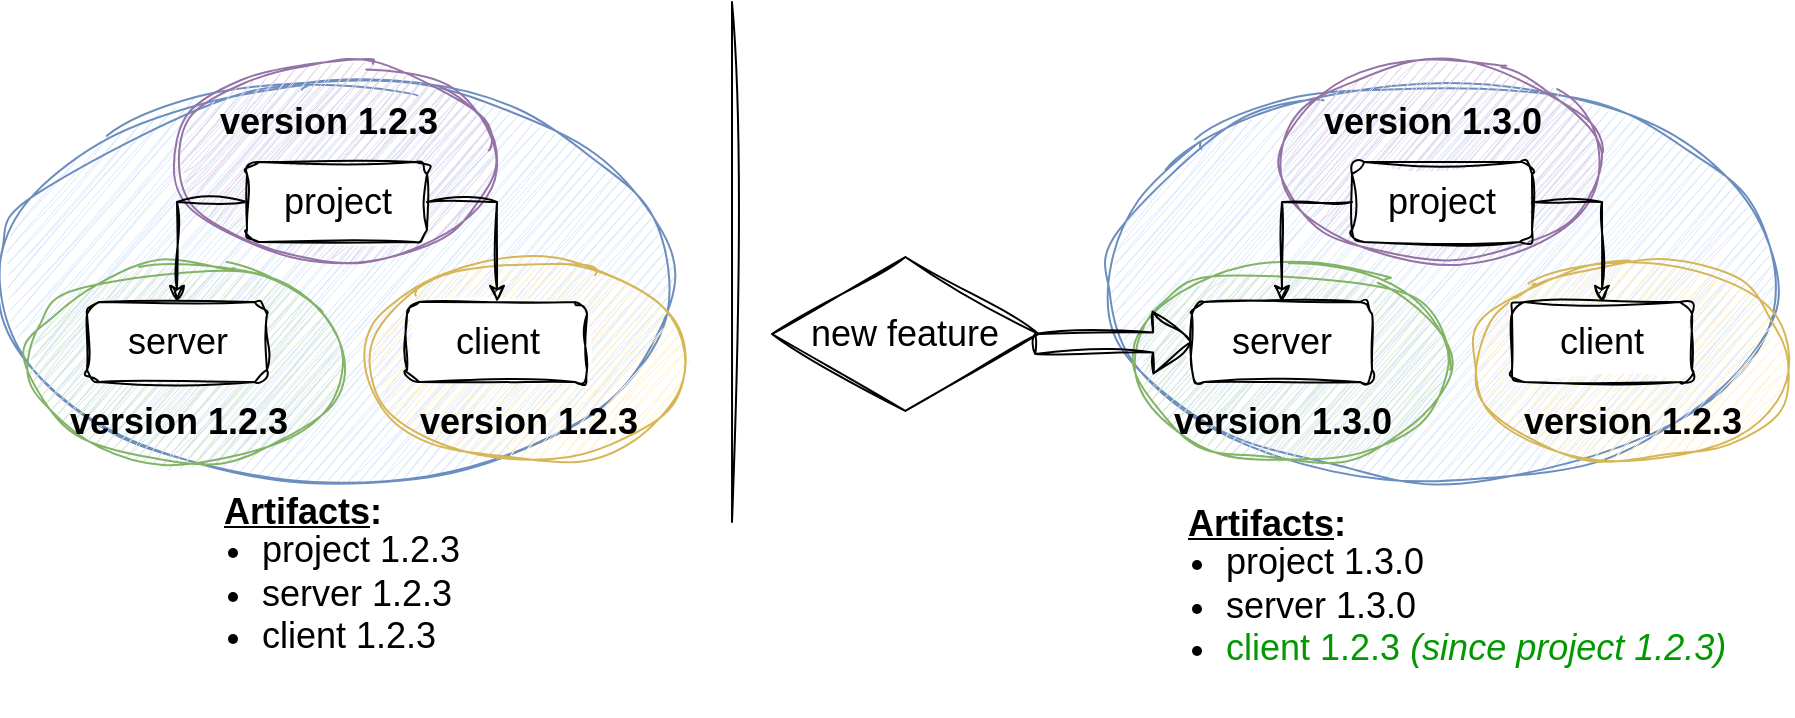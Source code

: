 <mxfile version="24.2.2" type="device">
  <diagram name="Page-1" id="6bdgxWif7orxaYUU16MI">
    <mxGraphModel dx="2039" dy="919" grid="0" gridSize="10" guides="1" tooltips="1" connect="1" arrows="1" fold="1" page="0" pageScale="1" pageWidth="850" pageHeight="1100" math="0" shadow="0">
      <root>
        <mxCell id="0" />
        <mxCell id="1" parent="0" />
        <mxCell id="o3fK-S1af2w00dByT0cn-7" value="" style="ellipse;whiteSpace=wrap;html=1;fillColor=#dae8fc;strokeColor=#6c8ebf;sketch=1;curveFitting=1;jiggle=2;" parent="1" vertex="1">
          <mxGeometry x="127.5" y="90" width="335" height="200" as="geometry" />
        </mxCell>
        <mxCell id="o3fK-S1af2w00dByT0cn-11" value="" style="ellipse;whiteSpace=wrap;html=1;fillColor=#e1d5e7;strokeColor=#9673a6;sketch=1;curveFitting=1;jiggle=2;" parent="1" vertex="1">
          <mxGeometry x="215" y="80" width="160" height="100" as="geometry" />
        </mxCell>
        <mxCell id="o3fK-S1af2w00dByT0cn-10" value="" style="ellipse;whiteSpace=wrap;html=1;fillColor=#fff2cc;strokeColor=#d6b656;sketch=1;curveFitting=1;jiggle=2;" parent="1" vertex="1">
          <mxGeometry x="310" y="180" width="160" height="100" as="geometry" />
        </mxCell>
        <mxCell id="o3fK-S1af2w00dByT0cn-9" value="" style="ellipse;whiteSpace=wrap;html=1;fillColor=#d5e8d4;strokeColor=#82b366;sketch=1;curveFitting=1;jiggle=2;" parent="1" vertex="1">
          <mxGeometry x="140" y="180" width="160" height="100" as="geometry" />
        </mxCell>
        <mxCell id="o3fK-S1af2w00dByT0cn-4" style="edgeStyle=orthogonalEdgeStyle;rounded=0;orthogonalLoop=1;jettySize=auto;html=1;exitX=0;exitY=0.5;exitDx=0;exitDy=0;entryX=0.5;entryY=0;entryDx=0;entryDy=0;sketch=1;curveFitting=1;jiggle=2;" parent="1" source="o3fK-S1af2w00dByT0cn-1" target="o3fK-S1af2w00dByT0cn-2" edge="1">
          <mxGeometry relative="1" as="geometry" />
        </mxCell>
        <mxCell id="o3fK-S1af2w00dByT0cn-1" value="&lt;font style=&quot;font-size: 18px;&quot;&gt;project&lt;/font&gt;" style="rounded=1;whiteSpace=wrap;html=1;sketch=1;curveFitting=1;jiggle=2;" parent="1" vertex="1">
          <mxGeometry x="250" y="130" width="90" height="40" as="geometry" />
        </mxCell>
        <mxCell id="o3fK-S1af2w00dByT0cn-2" value="&lt;font style=&quot;font-size: 18px;&quot;&gt;server&lt;/font&gt;" style="rounded=1;whiteSpace=wrap;html=1;sketch=1;curveFitting=1;jiggle=2;" parent="1" vertex="1">
          <mxGeometry x="170" y="200" width="90" height="40" as="geometry" />
        </mxCell>
        <mxCell id="o3fK-S1af2w00dByT0cn-3" value="&lt;font style=&quot;font-size: 18px;&quot;&gt;client&lt;/font&gt;" style="rounded=1;whiteSpace=wrap;html=1;sketch=1;curveFitting=1;jiggle=2;" parent="1" vertex="1">
          <mxGeometry x="330" y="200" width="90" height="40" as="geometry" />
        </mxCell>
        <mxCell id="o3fK-S1af2w00dByT0cn-5" style="edgeStyle=orthogonalEdgeStyle;rounded=0;orthogonalLoop=1;jettySize=auto;html=1;exitX=1;exitY=0.5;exitDx=0;exitDy=0;entryX=0.5;entryY=0;entryDx=0;entryDy=0;sketch=1;curveFitting=1;jiggle=2;" parent="1" source="o3fK-S1af2w00dByT0cn-1" target="o3fK-S1af2w00dByT0cn-3" edge="1">
          <mxGeometry relative="1" as="geometry">
            <mxPoint x="440" y="150" as="targetPoint" />
          </mxGeometry>
        </mxCell>
        <mxCell id="o3fK-S1af2w00dByT0cn-8" value="version 1.3.0" style="text;strokeColor=none;fillColor=none;html=1;fontSize=18;fontStyle=1;verticalAlign=middle;align=center;sketch=1;curveFitting=1;jiggle=2;" parent="1" vertex="1">
          <mxGeometry x="240" y="90" width="100" height="40" as="geometry" />
        </mxCell>
        <mxCell id="o3fK-S1af2w00dByT0cn-12" value="version 1.3.0" style="text;strokeColor=none;fillColor=none;html=1;fontSize=18;fontStyle=1;verticalAlign=middle;align=center;sketch=1;curveFitting=1;jiggle=2;" parent="1" vertex="1">
          <mxGeometry x="165" y="240" width="100" height="40" as="geometry" />
        </mxCell>
        <mxCell id="o3fK-S1af2w00dByT0cn-13" value="version 1.2.3" style="text;strokeColor=none;fillColor=none;html=1;fontSize=18;fontStyle=1;verticalAlign=middle;align=center;sketch=1;curveFitting=1;jiggle=2;" parent="1" vertex="1">
          <mxGeometry x="340" y="240" width="100" height="40" as="geometry" />
        </mxCell>
        <mxCell id="o3fK-S1af2w00dByT0cn-18" value="&lt;font style=&quot;font-size: 18px;&quot;&gt;new feature&lt;/font&gt;" style="html=1;whiteSpace=wrap;aspect=fixed;shape=isoRectangle;sketch=1;curveFitting=1;jiggle=2;" parent="1" vertex="1">
          <mxGeometry x="-40.0" y="176" width="133.33" height="80" as="geometry" />
        </mxCell>
        <mxCell id="o3fK-S1af2w00dByT0cn-19" value="" style="shape=flexArrow;endArrow=classic;html=1;rounded=0;exitX=0.983;exitY=0.563;exitDx=0;exitDy=0;exitPerimeter=0;entryX=0;entryY=0.5;entryDx=0;entryDy=0;sketch=1;curveFitting=1;jiggle=2;" parent="1" source="o3fK-S1af2w00dByT0cn-18" target="o3fK-S1af2w00dByT0cn-2" edge="1">
          <mxGeometry width="50" height="50" relative="1" as="geometry">
            <mxPoint x="400" y="490" as="sourcePoint" />
            <mxPoint x="450" y="440" as="targetPoint" />
          </mxGeometry>
        </mxCell>
        <mxCell id="o3fK-S1af2w00dByT0cn-20" value="" style="ellipse;whiteSpace=wrap;html=1;fillColor=#dae8fc;strokeColor=#6c8ebf;sketch=1;curveFitting=1;jiggle=2;" parent="1" vertex="1">
          <mxGeometry x="-425" y="90" width="335" height="200" as="geometry" />
        </mxCell>
        <mxCell id="o3fK-S1af2w00dByT0cn-21" value="" style="ellipse;whiteSpace=wrap;html=1;fillColor=#e1d5e7;strokeColor=#9673a6;sketch=1;curveFitting=1;jiggle=2;" parent="1" vertex="1">
          <mxGeometry x="-337.5" y="80" width="160" height="100" as="geometry" />
        </mxCell>
        <mxCell id="o3fK-S1af2w00dByT0cn-22" value="" style="ellipse;whiteSpace=wrap;html=1;fillColor=#fff2cc;strokeColor=#d6b656;sketch=1;curveFitting=1;jiggle=2;" parent="1" vertex="1">
          <mxGeometry x="-242.5" y="180" width="160" height="100" as="geometry" />
        </mxCell>
        <mxCell id="o3fK-S1af2w00dByT0cn-23" value="" style="ellipse;whiteSpace=wrap;html=1;fillColor=#d5e8d4;strokeColor=#82b366;sketch=1;curveFitting=1;jiggle=2;" parent="1" vertex="1">
          <mxGeometry x="-412.5" y="180" width="160" height="100" as="geometry" />
        </mxCell>
        <mxCell id="o3fK-S1af2w00dByT0cn-24" style="edgeStyle=orthogonalEdgeStyle;rounded=0;orthogonalLoop=1;jettySize=auto;html=1;exitX=0;exitY=0.5;exitDx=0;exitDy=0;entryX=0.5;entryY=0;entryDx=0;entryDy=0;sketch=1;curveFitting=1;jiggle=2;" parent="1" source="o3fK-S1af2w00dByT0cn-25" target="o3fK-S1af2w00dByT0cn-26" edge="1">
          <mxGeometry relative="1" as="geometry" />
        </mxCell>
        <mxCell id="o3fK-S1af2w00dByT0cn-25" value="&lt;font style=&quot;font-size: 18px;&quot;&gt;project&lt;/font&gt;" style="rounded=1;whiteSpace=wrap;html=1;sketch=1;curveFitting=1;jiggle=2;" parent="1" vertex="1">
          <mxGeometry x="-302.5" y="130" width="90" height="40" as="geometry" />
        </mxCell>
        <mxCell id="o3fK-S1af2w00dByT0cn-26" value="&lt;font style=&quot;font-size: 18px;&quot;&gt;server&lt;/font&gt;" style="rounded=1;whiteSpace=wrap;html=1;sketch=1;curveFitting=1;jiggle=2;" parent="1" vertex="1">
          <mxGeometry x="-382.5" y="200" width="90" height="40" as="geometry" />
        </mxCell>
        <mxCell id="o3fK-S1af2w00dByT0cn-27" value="&lt;font style=&quot;font-size: 18px;&quot;&gt;client&lt;/font&gt;" style="rounded=1;whiteSpace=wrap;html=1;sketch=1;curveFitting=1;jiggle=2;" parent="1" vertex="1">
          <mxGeometry x="-222.5" y="200" width="90" height="40" as="geometry" />
        </mxCell>
        <mxCell id="o3fK-S1af2w00dByT0cn-28" style="edgeStyle=orthogonalEdgeStyle;rounded=0;orthogonalLoop=1;jettySize=auto;html=1;exitX=1;exitY=0.5;exitDx=0;exitDy=0;entryX=0.5;entryY=0;entryDx=0;entryDy=0;sketch=1;curveFitting=1;jiggle=2;" parent="1" source="o3fK-S1af2w00dByT0cn-25" target="o3fK-S1af2w00dByT0cn-27" edge="1">
          <mxGeometry relative="1" as="geometry">
            <mxPoint x="-112.5" y="150" as="targetPoint" />
          </mxGeometry>
        </mxCell>
        <mxCell id="o3fK-S1af2w00dByT0cn-29" value="version 1.2.3" style="text;strokeColor=none;fillColor=none;html=1;fontSize=18;fontStyle=1;verticalAlign=middle;align=center;sketch=1;curveFitting=1;jiggle=2;" parent="1" vertex="1">
          <mxGeometry x="-312.5" y="90" width="100" height="40" as="geometry" />
        </mxCell>
        <mxCell id="o3fK-S1af2w00dByT0cn-30" value="version 1.2.3" style="text;strokeColor=none;fillColor=none;html=1;fontSize=18;fontStyle=1;verticalAlign=middle;align=center;sketch=1;curveFitting=1;jiggle=2;" parent="1" vertex="1">
          <mxGeometry x="-387.5" y="240" width="100" height="40" as="geometry" />
        </mxCell>
        <mxCell id="o3fK-S1af2w00dByT0cn-31" value="version 1.2.3" style="text;strokeColor=none;fillColor=none;html=1;fontSize=18;fontStyle=1;verticalAlign=middle;align=center;sketch=1;curveFitting=1;jiggle=2;" parent="1" vertex="1">
          <mxGeometry x="-212.5" y="240" width="100" height="40" as="geometry" />
        </mxCell>
        <mxCell id="o3fK-S1af2w00dByT0cn-34" value="" style="endArrow=none;html=1;rounded=0;sketch=1;curveFitting=1;jiggle=2;" parent="1" edge="1">
          <mxGeometry width="50" height="50" relative="1" as="geometry">
            <mxPoint x="-60" y="310" as="sourcePoint" />
            <mxPoint x="-60" y="50" as="targetPoint" />
          </mxGeometry>
        </mxCell>
        <mxCell id="o3fK-S1af2w00dByT0cn-35" value="&lt;ul style=&quot;font-size: 18px;&quot;&gt;&lt;li style=&quot;font-size: 18px;&quot;&gt;project 1.2.3&lt;/li&gt;&lt;li style=&quot;font-size: 18px;&quot;&gt;server 1.2.3&lt;/li&gt;&lt;li style=&quot;font-size: 18px;&quot;&gt;client 1.2.3&lt;/li&gt;&lt;/ul&gt;" style="text;strokeColor=none;fillColor=none;html=1;whiteSpace=wrap;verticalAlign=middle;overflow=hidden;sketch=1;curveFitting=1;jiggle=2;rounded=0;glass=0;shadow=0;fontSize=18;" parent="1" vertex="1">
          <mxGeometry x="-337.5" y="291" width="165" height="110" as="geometry" />
        </mxCell>
        <mxCell id="o3fK-S1af2w00dByT0cn-36" value="&lt;u&gt;Artifacts&lt;/u&gt;:" style="text;strokeColor=none;fillColor=none;html=1;fontSize=18;fontStyle=1;verticalAlign=middle;align=center;sketch=1;curveFitting=1;jiggle=2;" parent="1" vertex="1">
          <mxGeometry x="-325.5" y="285" width="100" height="40" as="geometry" />
        </mxCell>
        <mxCell id="o3fK-S1af2w00dByT0cn-37" value="&lt;ul style=&quot;font-size: 18px;&quot;&gt;&lt;li style=&quot;font-size: 18px;&quot;&gt;project 1.3.0&lt;/li&gt;&lt;li style=&quot;font-size: 18px;&quot;&gt;server 1.3.0&lt;/li&gt;&lt;li style=&quot;font-size: 18px;&quot;&gt;&lt;font color=&quot;#009900&quot;&gt;client 1.2.3 &lt;i style=&quot;&quot;&gt;(since project 1.2.3)&lt;/i&gt;&lt;/font&gt;&lt;/li&gt;&lt;/ul&gt;" style="text;strokeColor=none;fillColor=none;html=1;whiteSpace=wrap;verticalAlign=middle;overflow=hidden;sketch=1;curveFitting=1;jiggle=2;rounded=0;glass=0;shadow=0;fontSize=18;" parent="1" vertex="1">
          <mxGeometry x="145" y="297" width="300" height="110" as="geometry" />
        </mxCell>
        <mxCell id="o3fK-S1af2w00dByT0cn-38" value="&lt;u&gt;Artifacts&lt;/u&gt;:" style="text;strokeColor=none;fillColor=none;html=1;fontSize=18;fontStyle=1;verticalAlign=middle;align=center;sketch=1;curveFitting=1;jiggle=2;" parent="1" vertex="1">
          <mxGeometry x="157" y="291" width="100" height="40" as="geometry" />
        </mxCell>
      </root>
    </mxGraphModel>
  </diagram>
</mxfile>
